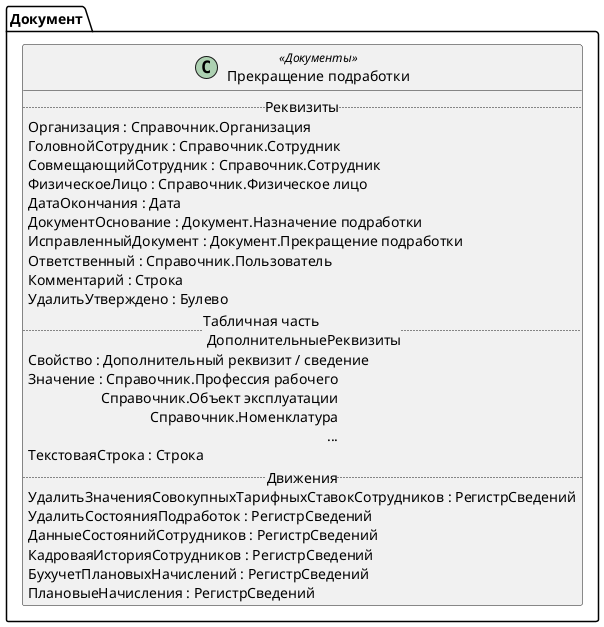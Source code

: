 ﻿@startuml ПрекращениеПодработки
'!include templates.wsd
'..\include templates.wsd
class Документ.ПрекращениеПодработки as "Прекращение подработки" <<Документы>>
{
..Реквизиты..
Организация : Справочник.Организация
ГоловнойСотрудник : Справочник.Сотрудник
СовмещающийСотрудник : Справочник.Сотрудник
ФизическоеЛицо : Справочник.Физическое лицо
ДатаОкончания : Дата
ДокументОснование : Документ.Назначение подработки
ИсправленныйДокумент : Документ.Прекращение подработки
Ответственный : Справочник.Пользователь
Комментарий : Строка
УдалитьУтверждено : Булево
..Табличная часть \n ДополнительныеРеквизиты..
Свойство : Дополнительный реквизит / сведение
Значение : Справочник.Профессия рабочего\rСправочник.Объект эксплуатации\rСправочник.Номенклатура\r...
ТекстоваяСтрока : Строка
..Движения..
УдалитьЗначенияСовокупныхТарифныхСтавокСотрудников : РегистрСведений
УдалитьСостоянияПодработок : РегистрСведений
ДанныеСостоянийСотрудников : РегистрСведений
КадроваяИсторияСотрудников : РегистрСведений
БухучетПлановыхНачислений : РегистрСведений
ПлановыеНачисления : РегистрСведений
}
@enduml
